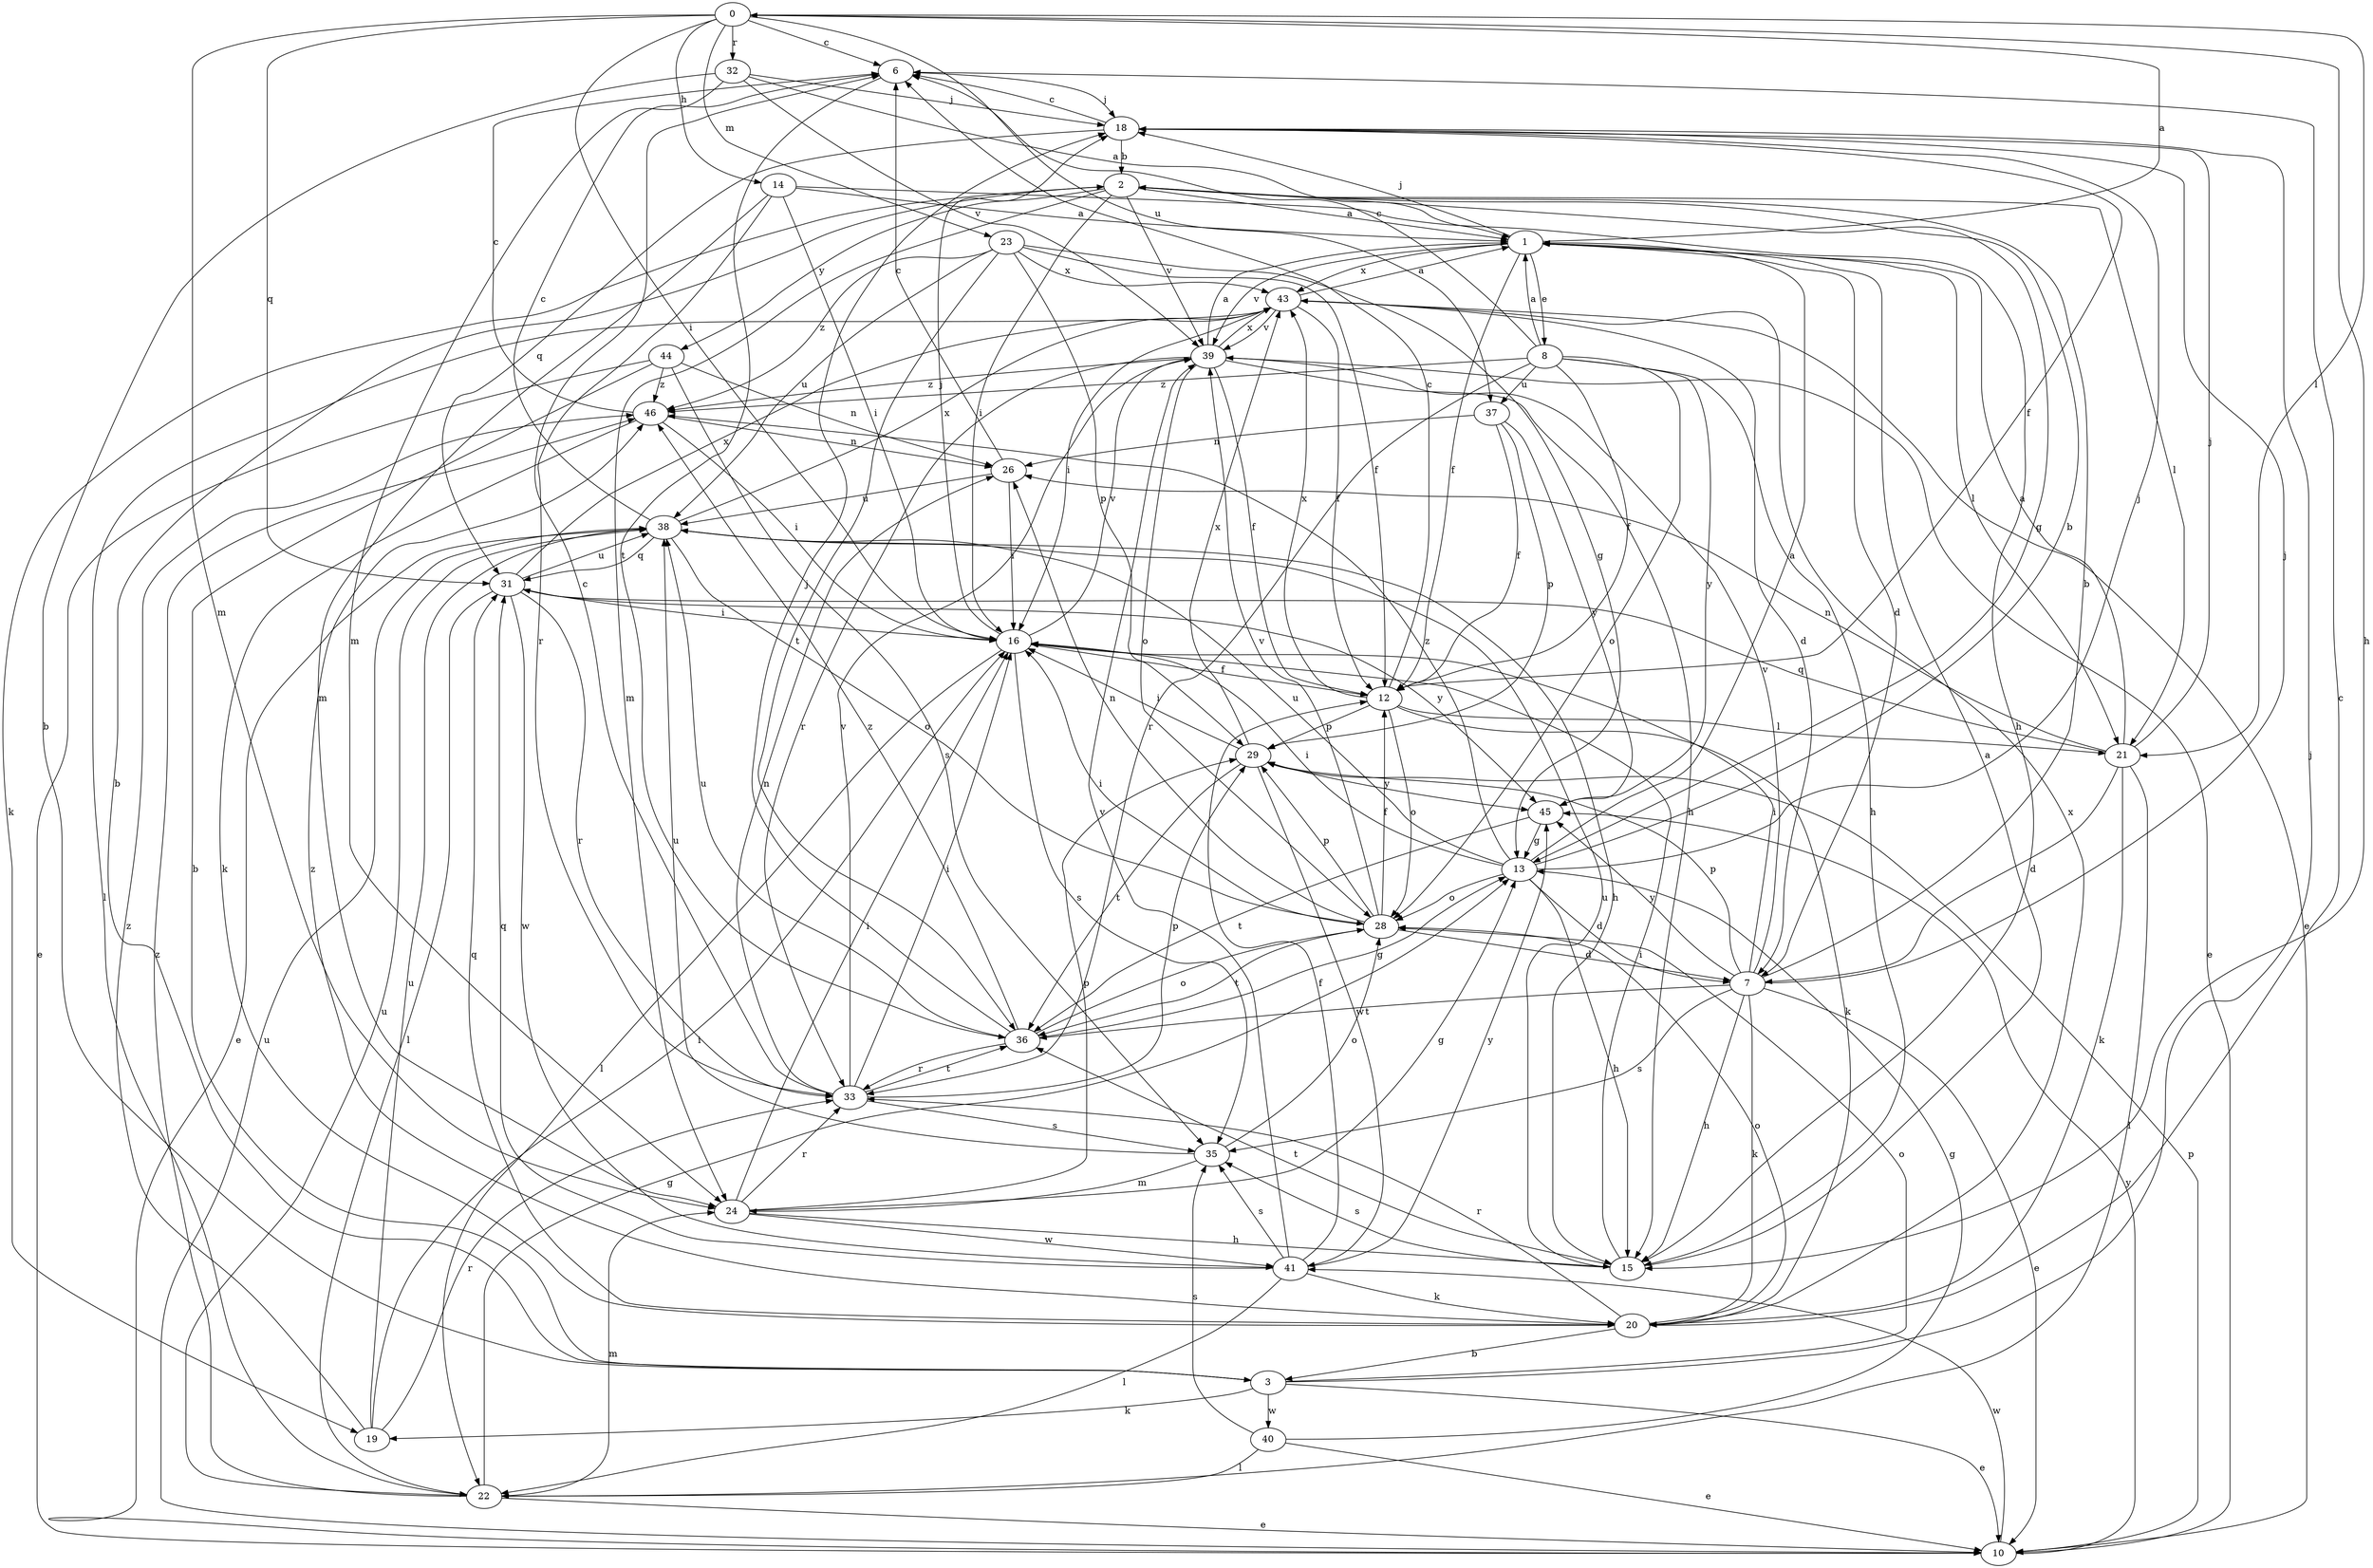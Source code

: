 strict digraph  {
0;
1;
2;
3;
6;
7;
8;
10;
12;
13;
14;
15;
16;
18;
19;
20;
21;
22;
23;
24;
26;
28;
29;
31;
32;
33;
35;
36;
37;
38;
39;
40;
41;
43;
44;
45;
46;
0 -> 6  [label=c];
0 -> 14  [label=h];
0 -> 15  [label=h];
0 -> 16  [label=i];
0 -> 21  [label=l];
0 -> 23  [label=m];
0 -> 24  [label=m];
0 -> 31  [label=q];
0 -> 32  [label=r];
0 -> 37  [label=u];
1 -> 0  [label=a];
1 -> 7  [label=d];
1 -> 8  [label=e];
1 -> 12  [label=f];
1 -> 18  [label=j];
1 -> 21  [label=l];
1 -> 39  [label=v];
1 -> 43  [label=x];
2 -> 1  [label=a];
2 -> 13  [label=g];
2 -> 16  [label=i];
2 -> 19  [label=k];
2 -> 21  [label=l];
2 -> 24  [label=m];
2 -> 39  [label=v];
2 -> 44  [label=y];
3 -> 2  [label=b];
3 -> 10  [label=e];
3 -> 18  [label=j];
3 -> 19  [label=k];
3 -> 28  [label=o];
3 -> 40  [label=w];
6 -> 18  [label=j];
6 -> 36  [label=t];
7 -> 2  [label=b];
7 -> 10  [label=e];
7 -> 15  [label=h];
7 -> 16  [label=i];
7 -> 18  [label=j];
7 -> 20  [label=k];
7 -> 29  [label=p];
7 -> 35  [label=s];
7 -> 36  [label=t];
7 -> 39  [label=v];
7 -> 45  [label=y];
8 -> 1  [label=a];
8 -> 6  [label=c];
8 -> 12  [label=f];
8 -> 15  [label=h];
8 -> 28  [label=o];
8 -> 33  [label=r];
8 -> 37  [label=u];
8 -> 45  [label=y];
8 -> 46  [label=z];
10 -> 29  [label=p];
10 -> 38  [label=u];
10 -> 41  [label=w];
10 -> 45  [label=y];
12 -> 6  [label=c];
12 -> 20  [label=k];
12 -> 21  [label=l];
12 -> 28  [label=o];
12 -> 29  [label=p];
12 -> 43  [label=x];
13 -> 1  [label=a];
13 -> 2  [label=b];
13 -> 7  [label=d];
13 -> 15  [label=h];
13 -> 16  [label=i];
13 -> 18  [label=j];
13 -> 28  [label=o];
13 -> 38  [label=u];
13 -> 46  [label=z];
14 -> 1  [label=a];
14 -> 15  [label=h];
14 -> 16  [label=i];
14 -> 24  [label=m];
14 -> 33  [label=r];
15 -> 1  [label=a];
15 -> 16  [label=i];
15 -> 35  [label=s];
15 -> 36  [label=t];
15 -> 38  [label=u];
16 -> 12  [label=f];
16 -> 18  [label=j];
16 -> 22  [label=l];
16 -> 35  [label=s];
16 -> 39  [label=v];
18 -> 2  [label=b];
18 -> 6  [label=c];
18 -> 12  [label=f];
18 -> 31  [label=q];
19 -> 16  [label=i];
19 -> 33  [label=r];
19 -> 38  [label=u];
19 -> 46  [label=z];
20 -> 3  [label=b];
20 -> 6  [label=c];
20 -> 28  [label=o];
20 -> 31  [label=q];
20 -> 33  [label=r];
20 -> 43  [label=x];
20 -> 46  [label=z];
21 -> 1  [label=a];
21 -> 7  [label=d];
21 -> 18  [label=j];
21 -> 20  [label=k];
21 -> 22  [label=l];
21 -> 26  [label=n];
21 -> 31  [label=q];
22 -> 10  [label=e];
22 -> 13  [label=g];
22 -> 24  [label=m];
22 -> 38  [label=u];
22 -> 46  [label=z];
23 -> 12  [label=f];
23 -> 13  [label=g];
23 -> 29  [label=p];
23 -> 36  [label=t];
23 -> 38  [label=u];
23 -> 43  [label=x];
23 -> 46  [label=z];
24 -> 13  [label=g];
24 -> 15  [label=h];
24 -> 16  [label=i];
24 -> 29  [label=p];
24 -> 33  [label=r];
24 -> 41  [label=w];
26 -> 6  [label=c];
26 -> 16  [label=i];
26 -> 38  [label=u];
28 -> 7  [label=d];
28 -> 12  [label=f];
28 -> 16  [label=i];
28 -> 26  [label=n];
28 -> 29  [label=p];
28 -> 36  [label=t];
28 -> 39  [label=v];
29 -> 16  [label=i];
29 -> 36  [label=t];
29 -> 41  [label=w];
29 -> 43  [label=x];
29 -> 45  [label=y];
31 -> 16  [label=i];
31 -> 22  [label=l];
31 -> 33  [label=r];
31 -> 38  [label=u];
31 -> 41  [label=w];
31 -> 43  [label=x];
31 -> 45  [label=y];
32 -> 1  [label=a];
32 -> 3  [label=b];
32 -> 18  [label=j];
32 -> 24  [label=m];
32 -> 39  [label=v];
33 -> 6  [label=c];
33 -> 16  [label=i];
33 -> 26  [label=n];
33 -> 29  [label=p];
33 -> 35  [label=s];
33 -> 36  [label=t];
33 -> 39  [label=v];
35 -> 24  [label=m];
35 -> 28  [label=o];
35 -> 38  [label=u];
36 -> 13  [label=g];
36 -> 18  [label=j];
36 -> 28  [label=o];
36 -> 33  [label=r];
36 -> 38  [label=u];
36 -> 46  [label=z];
37 -> 12  [label=f];
37 -> 26  [label=n];
37 -> 29  [label=p];
37 -> 45  [label=y];
38 -> 6  [label=c];
38 -> 10  [label=e];
38 -> 15  [label=h];
38 -> 28  [label=o];
38 -> 31  [label=q];
38 -> 43  [label=x];
39 -> 1  [label=a];
39 -> 10  [label=e];
39 -> 12  [label=f];
39 -> 15  [label=h];
39 -> 28  [label=o];
39 -> 33  [label=r];
39 -> 43  [label=x];
39 -> 46  [label=z];
40 -> 10  [label=e];
40 -> 13  [label=g];
40 -> 22  [label=l];
40 -> 35  [label=s];
41 -> 12  [label=f];
41 -> 20  [label=k];
41 -> 22  [label=l];
41 -> 31  [label=q];
41 -> 35  [label=s];
41 -> 39  [label=v];
41 -> 45  [label=y];
43 -> 1  [label=a];
43 -> 7  [label=d];
43 -> 10  [label=e];
43 -> 12  [label=f];
43 -> 16  [label=i];
43 -> 22  [label=l];
43 -> 39  [label=v];
44 -> 3  [label=b];
44 -> 10  [label=e];
44 -> 26  [label=n];
44 -> 35  [label=s];
44 -> 46  [label=z];
45 -> 13  [label=g];
45 -> 36  [label=t];
46 -> 6  [label=c];
46 -> 16  [label=i];
46 -> 20  [label=k];
46 -> 26  [label=n];
}
